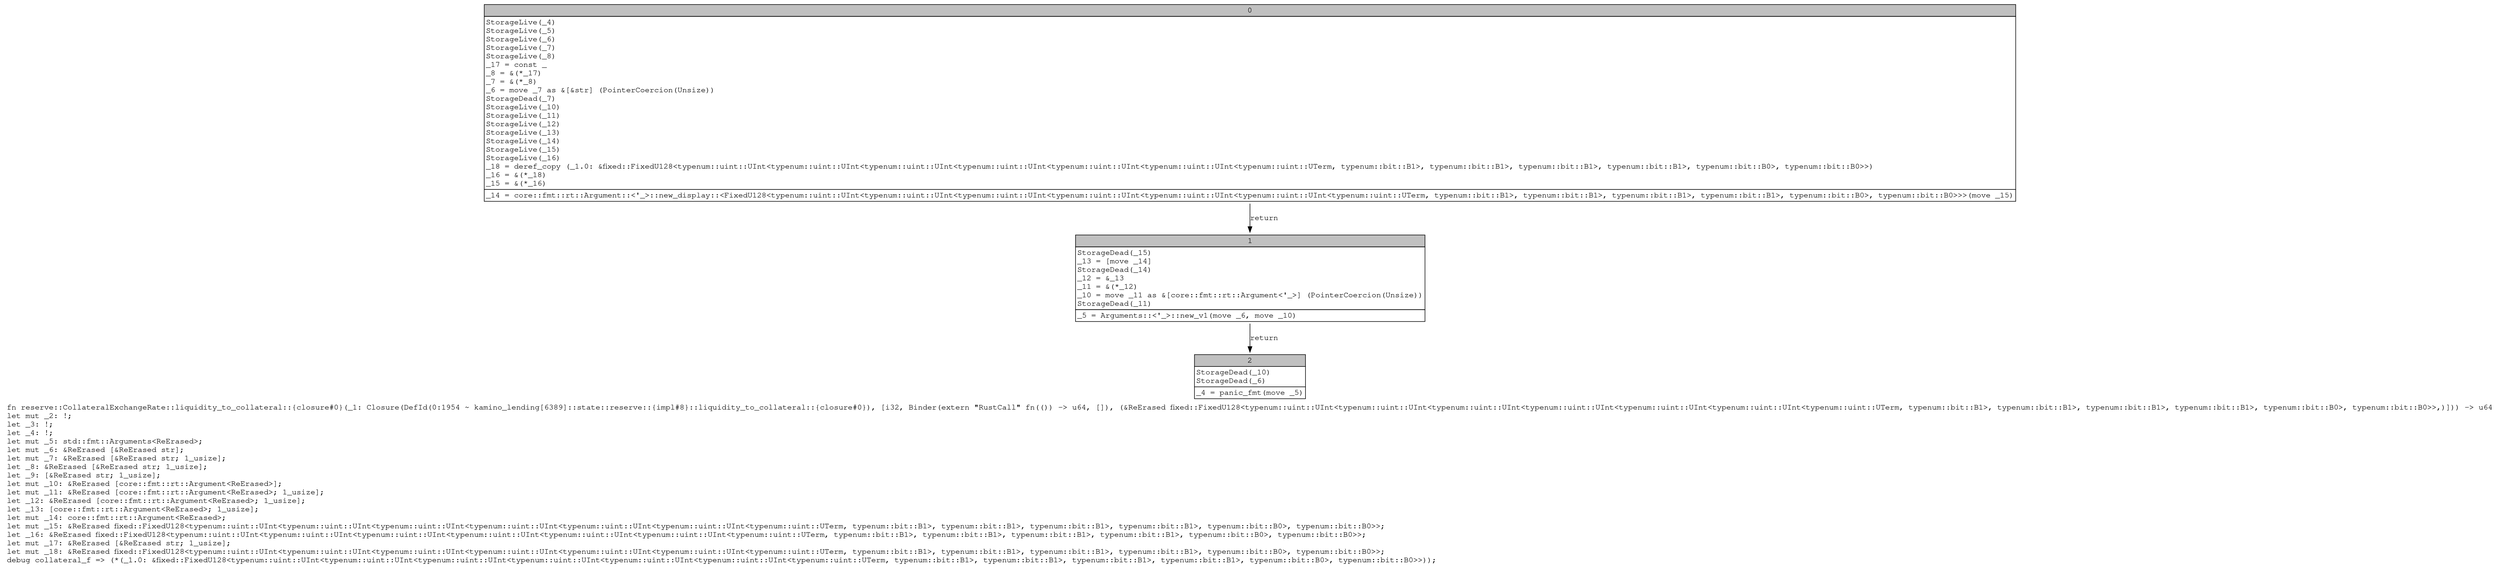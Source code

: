 digraph Mir_0_1954 {
    graph [fontname="Courier, monospace"];
    node [fontname="Courier, monospace"];
    edge [fontname="Courier, monospace"];
    label=<fn reserve::CollateralExchangeRate::liquidity_to_collateral::{closure#0}(_1: Closure(DefId(0:1954 ~ kamino_lending[6389]::state::reserve::{impl#8}::liquidity_to_collateral::{closure#0}), [i32, Binder(extern &quot;RustCall&quot; fn(()) -&gt; u64, []), (&amp;ReErased fixed::FixedU128&lt;typenum::uint::UInt&lt;typenum::uint::UInt&lt;typenum::uint::UInt&lt;typenum::uint::UInt&lt;typenum::uint::UInt&lt;typenum::uint::UInt&lt;typenum::uint::UTerm, typenum::bit::B1&gt;, typenum::bit::B1&gt;, typenum::bit::B1&gt;, typenum::bit::B1&gt;, typenum::bit::B0&gt;, typenum::bit::B0&gt;&gt;,)])) -&gt; u64<br align="left"/>let mut _2: !;<br align="left"/>let _3: !;<br align="left"/>let _4: !;<br align="left"/>let mut _5: std::fmt::Arguments&lt;ReErased&gt;;<br align="left"/>let mut _6: &amp;ReErased [&amp;ReErased str];<br align="left"/>let mut _7: &amp;ReErased [&amp;ReErased str; 1_usize];<br align="left"/>let _8: &amp;ReErased [&amp;ReErased str; 1_usize];<br align="left"/>let _9: [&amp;ReErased str; 1_usize];<br align="left"/>let mut _10: &amp;ReErased [core::fmt::rt::Argument&lt;ReErased&gt;];<br align="left"/>let mut _11: &amp;ReErased [core::fmt::rt::Argument&lt;ReErased&gt;; 1_usize];<br align="left"/>let _12: &amp;ReErased [core::fmt::rt::Argument&lt;ReErased&gt;; 1_usize];<br align="left"/>let _13: [core::fmt::rt::Argument&lt;ReErased&gt;; 1_usize];<br align="left"/>let mut _14: core::fmt::rt::Argument&lt;ReErased&gt;;<br align="left"/>let mut _15: &amp;ReErased fixed::FixedU128&lt;typenum::uint::UInt&lt;typenum::uint::UInt&lt;typenum::uint::UInt&lt;typenum::uint::UInt&lt;typenum::uint::UInt&lt;typenum::uint::UInt&lt;typenum::uint::UTerm, typenum::bit::B1&gt;, typenum::bit::B1&gt;, typenum::bit::B1&gt;, typenum::bit::B1&gt;, typenum::bit::B0&gt;, typenum::bit::B0&gt;&gt;;<br align="left"/>let _16: &amp;ReErased fixed::FixedU128&lt;typenum::uint::UInt&lt;typenum::uint::UInt&lt;typenum::uint::UInt&lt;typenum::uint::UInt&lt;typenum::uint::UInt&lt;typenum::uint::UInt&lt;typenum::uint::UTerm, typenum::bit::B1&gt;, typenum::bit::B1&gt;, typenum::bit::B1&gt;, typenum::bit::B1&gt;, typenum::bit::B0&gt;, typenum::bit::B0&gt;&gt;;<br align="left"/>let mut _17: &amp;ReErased [&amp;ReErased str; 1_usize];<br align="left"/>let mut _18: &amp;ReErased fixed::FixedU128&lt;typenum::uint::UInt&lt;typenum::uint::UInt&lt;typenum::uint::UInt&lt;typenum::uint::UInt&lt;typenum::uint::UInt&lt;typenum::uint::UInt&lt;typenum::uint::UTerm, typenum::bit::B1&gt;, typenum::bit::B1&gt;, typenum::bit::B1&gt;, typenum::bit::B1&gt;, typenum::bit::B0&gt;, typenum::bit::B0&gt;&gt;;<br align="left"/>debug collateral_f =&gt; (*(_1.0: &amp;fixed::FixedU128&lt;typenum::uint::UInt&lt;typenum::uint::UInt&lt;typenum::uint::UInt&lt;typenum::uint::UInt&lt;typenum::uint::UInt&lt;typenum::uint::UInt&lt;typenum::uint::UTerm, typenum::bit::B1&gt;, typenum::bit::B1&gt;, typenum::bit::B1&gt;, typenum::bit::B1&gt;, typenum::bit::B0&gt;, typenum::bit::B0&gt;&gt;));<br align="left"/>>;
    bb0__0_1954 [shape="none", label=<<table border="0" cellborder="1" cellspacing="0"><tr><td bgcolor="gray" align="center" colspan="1">0</td></tr><tr><td align="left" balign="left">StorageLive(_4)<br/>StorageLive(_5)<br/>StorageLive(_6)<br/>StorageLive(_7)<br/>StorageLive(_8)<br/>_17 = const _<br/>_8 = &amp;(*_17)<br/>_7 = &amp;(*_8)<br/>_6 = move _7 as &amp;[&amp;str] (PointerCoercion(Unsize))<br/>StorageDead(_7)<br/>StorageLive(_10)<br/>StorageLive(_11)<br/>StorageLive(_12)<br/>StorageLive(_13)<br/>StorageLive(_14)<br/>StorageLive(_15)<br/>StorageLive(_16)<br/>_18 = deref_copy (_1.0: &amp;fixed::FixedU128&lt;typenum::uint::UInt&lt;typenum::uint::UInt&lt;typenum::uint::UInt&lt;typenum::uint::UInt&lt;typenum::uint::UInt&lt;typenum::uint::UInt&lt;typenum::uint::UTerm, typenum::bit::B1&gt;, typenum::bit::B1&gt;, typenum::bit::B1&gt;, typenum::bit::B1&gt;, typenum::bit::B0&gt;, typenum::bit::B0&gt;&gt;)<br/>_16 = &amp;(*_18)<br/>_15 = &amp;(*_16)<br/></td></tr><tr><td align="left">_14 = core::fmt::rt::Argument::&lt;'_&gt;::new_display::&lt;FixedU128&lt;typenum::uint::UInt&lt;typenum::uint::UInt&lt;typenum::uint::UInt&lt;typenum::uint::UInt&lt;typenum::uint::UInt&lt;typenum::uint::UInt&lt;typenum::uint::UTerm, typenum::bit::B1&gt;, typenum::bit::B1&gt;, typenum::bit::B1&gt;, typenum::bit::B1&gt;, typenum::bit::B0&gt;, typenum::bit::B0&gt;&gt;&gt;(move _15)</td></tr></table>>];
    bb1__0_1954 [shape="none", label=<<table border="0" cellborder="1" cellspacing="0"><tr><td bgcolor="gray" align="center" colspan="1">1</td></tr><tr><td align="left" balign="left">StorageDead(_15)<br/>_13 = [move _14]<br/>StorageDead(_14)<br/>_12 = &amp;_13<br/>_11 = &amp;(*_12)<br/>_10 = move _11 as &amp;[core::fmt::rt::Argument&lt;'_&gt;] (PointerCoercion(Unsize))<br/>StorageDead(_11)<br/></td></tr><tr><td align="left">_5 = Arguments::&lt;'_&gt;::new_v1(move _6, move _10)</td></tr></table>>];
    bb2__0_1954 [shape="none", label=<<table border="0" cellborder="1" cellspacing="0"><tr><td bgcolor="gray" align="center" colspan="1">2</td></tr><tr><td align="left" balign="left">StorageDead(_10)<br/>StorageDead(_6)<br/></td></tr><tr><td align="left">_4 = panic_fmt(move _5)</td></tr></table>>];
    bb0__0_1954 -> bb1__0_1954 [label="return"];
    bb1__0_1954 -> bb2__0_1954 [label="return"];
}
